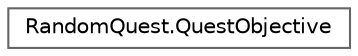 digraph "Graphical Class Hierarchy"
{
 // INTERACTIVE_SVG=YES
 // LATEX_PDF_SIZE
  bgcolor="transparent";
  edge [fontname=Helvetica,fontsize=10,labelfontname=Helvetica,labelfontsize=10];
  node [fontname=Helvetica,fontsize=10,shape=box,height=0.2,width=0.4];
  rankdir="LR";
  Node0 [id="Node000000",label="RandomQuest.QuestObjective",height=0.2,width=0.4,color="grey40", fillcolor="white", style="filled",URL="$class_random_quest_1_1_quest_objective.html",tooltip="퀘스트 설명, 현재 횟수, 필요 횟수, 완료 여부"];
}
